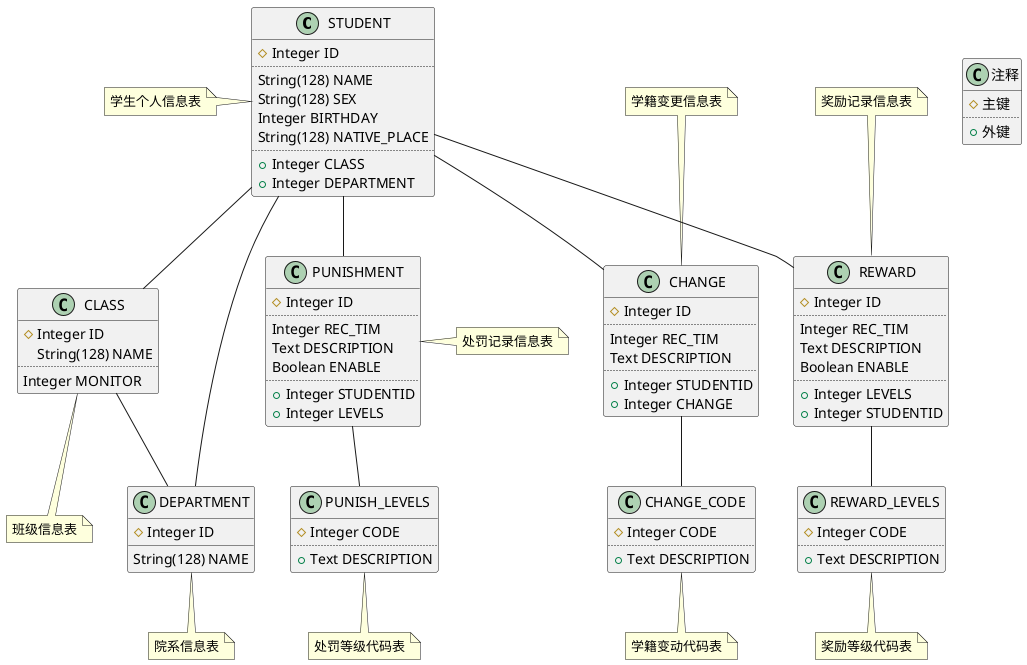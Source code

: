 @startuml


class STUDENT{
  #Integer ID
  ..
  String(128) NAME
  String(128) SEX
  Integer BIRTHDAY
  String(128) NATIVE_PLACE
  ..
  +Integer CLASS
  +Integer DEPARTMENT
}
note left: 学生个人信息表


class CHANGE {
  #Integer ID
  ..
  Integer REC_TIM
  Text DESCRIPTION
  ..
  +Integer STUDENTID
  +Integer CHANGE
}
note top: 学籍变更信息表

class REWARD {
  #Integer ID
  ..
  Integer REC_TIM
  Text DESCRIPTION
  Boolean ENABLE
  ..
  +Integer LEVELS
  +Integer STUDENTID
}
note top: 奖励记录信息表

class PUNISHMENT {
  #Integer ID
  ..
  Integer REC_TIM
  Text DESCRIPTION
  Boolean ENABLE
  ..
  +Integer STUDENTID
  +Integer LEVELS
}
note right: 处罚记录信息表



class DEPARTMENT {
  #Integer ID
  String(128) NAME
}
note bottom: 院系信息表

class CLASS {
  #Integer ID
  String(128) NAME
  ..
  Integer MONITOR
}
note bottom: 班级信息表


class CHANGE_CODE {
  #Integer CODE
  ..
  +Text DESCRIPTION
}
note bottom:学籍变动代码表

class REWARD_LEVELS {
  #Integer CODE
  ..
  +Text DESCRIPTION
}
note bottom:奖励等级代码表

class PUNISH_LEVELS {
  #Integer CODE
  ..
  +Text DESCRIPTION
}
note bottom: 处罚等级代码表

STUDENT -- CLASS
STUDENT -- DEPARTMENT
STUDENT -- CHANGE
STUDENT -- REWARD
STUDENT -- PUNISHMENT
CHANGE -- CHANGE_CODE
REWARD -- REWARD_LEVELS
PUNISHMENT -- PUNISH_LEVELS
CLASS -- DEPARTMENT

class 注释 {
  #主键
  ..
  +外键
}
@enduml
